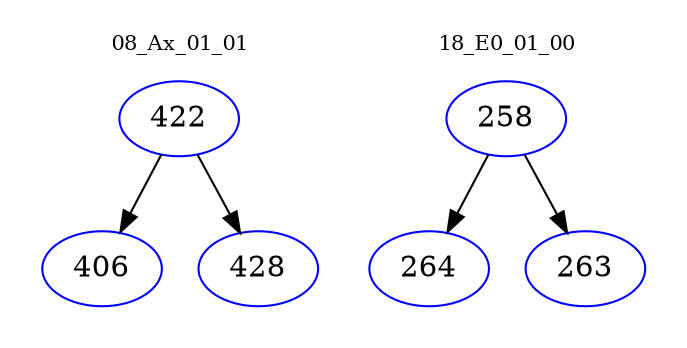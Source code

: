 digraph{
subgraph cluster_0 {
color = white
label = "08_Ax_01_01";
fontsize=10;
T0_422 [label="422", color="blue"]
T0_422 -> T0_406 [color="black"]
T0_406 [label="406", color="blue"]
T0_422 -> T0_428 [color="black"]
T0_428 [label="428", color="blue"]
}
subgraph cluster_1 {
color = white
label = "18_E0_01_00";
fontsize=10;
T1_258 [label="258", color="blue"]
T1_258 -> T1_264 [color="black"]
T1_264 [label="264", color="blue"]
T1_258 -> T1_263 [color="black"]
T1_263 [label="263", color="blue"]
}
}
